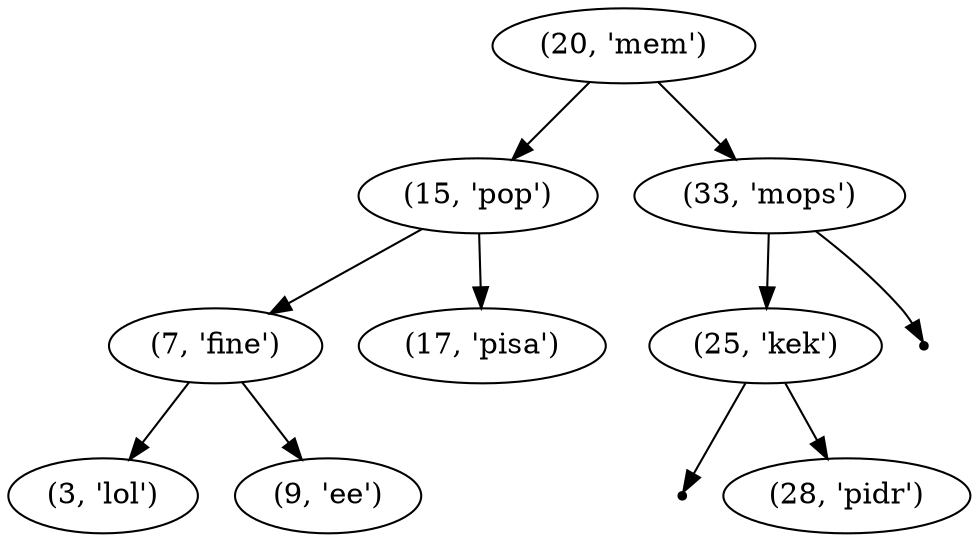 digraph BinaryTree {
"(20, 'mem')" -> "(15, 'pop')";
"(20, 'mem')" -> "(33, 'mops')";
"(15, 'pop')" -> "(7, 'fine')";
"(15, 'pop')" -> "(17, 'pisa')";
"(7, 'fine')" -> "(3, 'lol')";
"(7, 'fine')" -> "(9, 'ee')";
"(33, 'mops')" -> "(25, 'kek')";
null_33 [shape=point];
"(33, 'mops')" -> null_33;
null_25 [shape=point];
"(25, 'kek')" -> null_25;
"(25, 'kek')" -> "(28, 'pidr')";
}